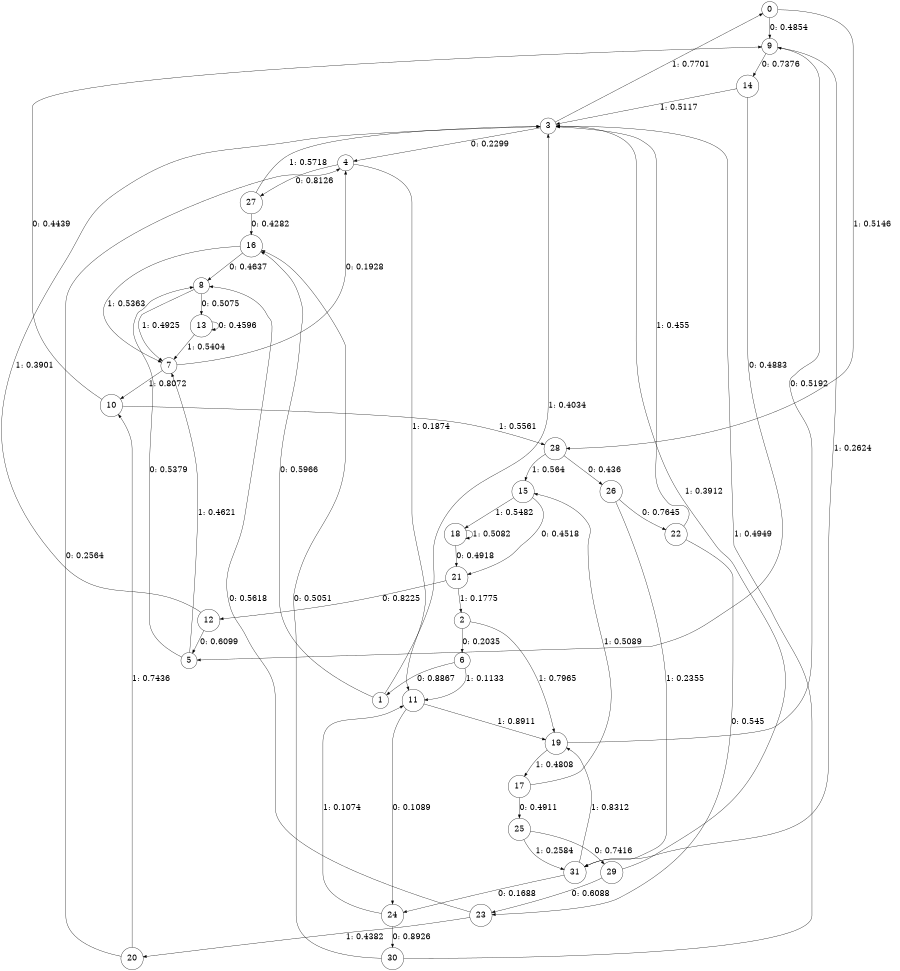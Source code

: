 digraph "ch4concat_phase3_L9" {
size = "6,8.5";
ratio = "fill";
node [shape = circle];
node [fontsize = 24];
edge [fontsize = 24];
0 -> 9 [label = "0: 0.4854   "];
0 -> 28 [label = "1: 0.5146   "];
1 -> 16 [label = "0: 0.5966   "];
1 -> 3 [label = "1: 0.4034   "];
2 -> 6 [label = "0: 0.2035   "];
2 -> 19 [label = "1: 0.7965   "];
3 -> 4 [label = "0: 0.2299   "];
3 -> 0 [label = "1: 0.7701   "];
4 -> 27 [label = "0: 0.8126   "];
4 -> 11 [label = "1: 0.1874   "];
5 -> 8 [label = "0: 0.5379   "];
5 -> 7 [label = "1: 0.4621   "];
6 -> 1 [label = "0: 0.8867   "];
6 -> 11 [label = "1: 0.1133   "];
7 -> 4 [label = "0: 0.1928   "];
7 -> 10 [label = "1: 0.8072   "];
8 -> 13 [label = "0: 0.5075   "];
8 -> 7 [label = "1: 0.4925   "];
9 -> 14 [label = "0: 0.7376   "];
9 -> 31 [label = "1: 0.2624   "];
10 -> 9 [label = "0: 0.4439   "];
10 -> 28 [label = "1: 0.5561   "];
11 -> 24 [label = "0: 0.1089   "];
11 -> 19 [label = "1: 0.8911   "];
12 -> 5 [label = "0: 0.6099   "];
12 -> 3 [label = "1: 0.3901   "];
13 -> 13 [label = "0: 0.4596   "];
13 -> 7 [label = "1: 0.5404   "];
14 -> 5 [label = "0: 0.4883   "];
14 -> 3 [label = "1: 0.5117   "];
15 -> 21 [label = "0: 0.4518   "];
15 -> 18 [label = "1: 0.5482   "];
16 -> 8 [label = "0: 0.4637   "];
16 -> 7 [label = "1: 0.5363   "];
17 -> 25 [label = "0: 0.4911   "];
17 -> 15 [label = "1: 0.5089   "];
18 -> 21 [label = "0: 0.4918   "];
18 -> 18 [label = "1: 0.5082   "];
19 -> 9 [label = "0: 0.5192   "];
19 -> 17 [label = "1: 0.4808   "];
20 -> 4 [label = "0: 0.2564   "];
20 -> 10 [label = "1: 0.7436   "];
21 -> 12 [label = "0: 0.8225   "];
21 -> 2 [label = "1: 0.1775   "];
22 -> 23 [label = "0: 0.545    "];
22 -> 3 [label = "1: 0.455    "];
23 -> 8 [label = "0: 0.5618   "];
23 -> 20 [label = "1: 0.4382   "];
24 -> 30 [label = "0: 0.8926   "];
24 -> 11 [label = "1: 0.1074   "];
25 -> 29 [label = "0: 0.7416   "];
25 -> 31 [label = "1: 0.2584   "];
26 -> 22 [label = "0: 0.7645   "];
26 -> 31 [label = "1: 0.2355   "];
27 -> 16 [label = "0: 0.4282   "];
27 -> 3 [label = "1: 0.5718   "];
28 -> 26 [label = "0: 0.436    "];
28 -> 15 [label = "1: 0.564    "];
29 -> 23 [label = "0: 0.6088   "];
29 -> 3 [label = "1: 0.3912   "];
30 -> 16 [label = "0: 0.5051   "];
30 -> 3 [label = "1: 0.4949   "];
31 -> 24 [label = "0: 0.1688   "];
31 -> 19 [label = "1: 0.8312   "];
}